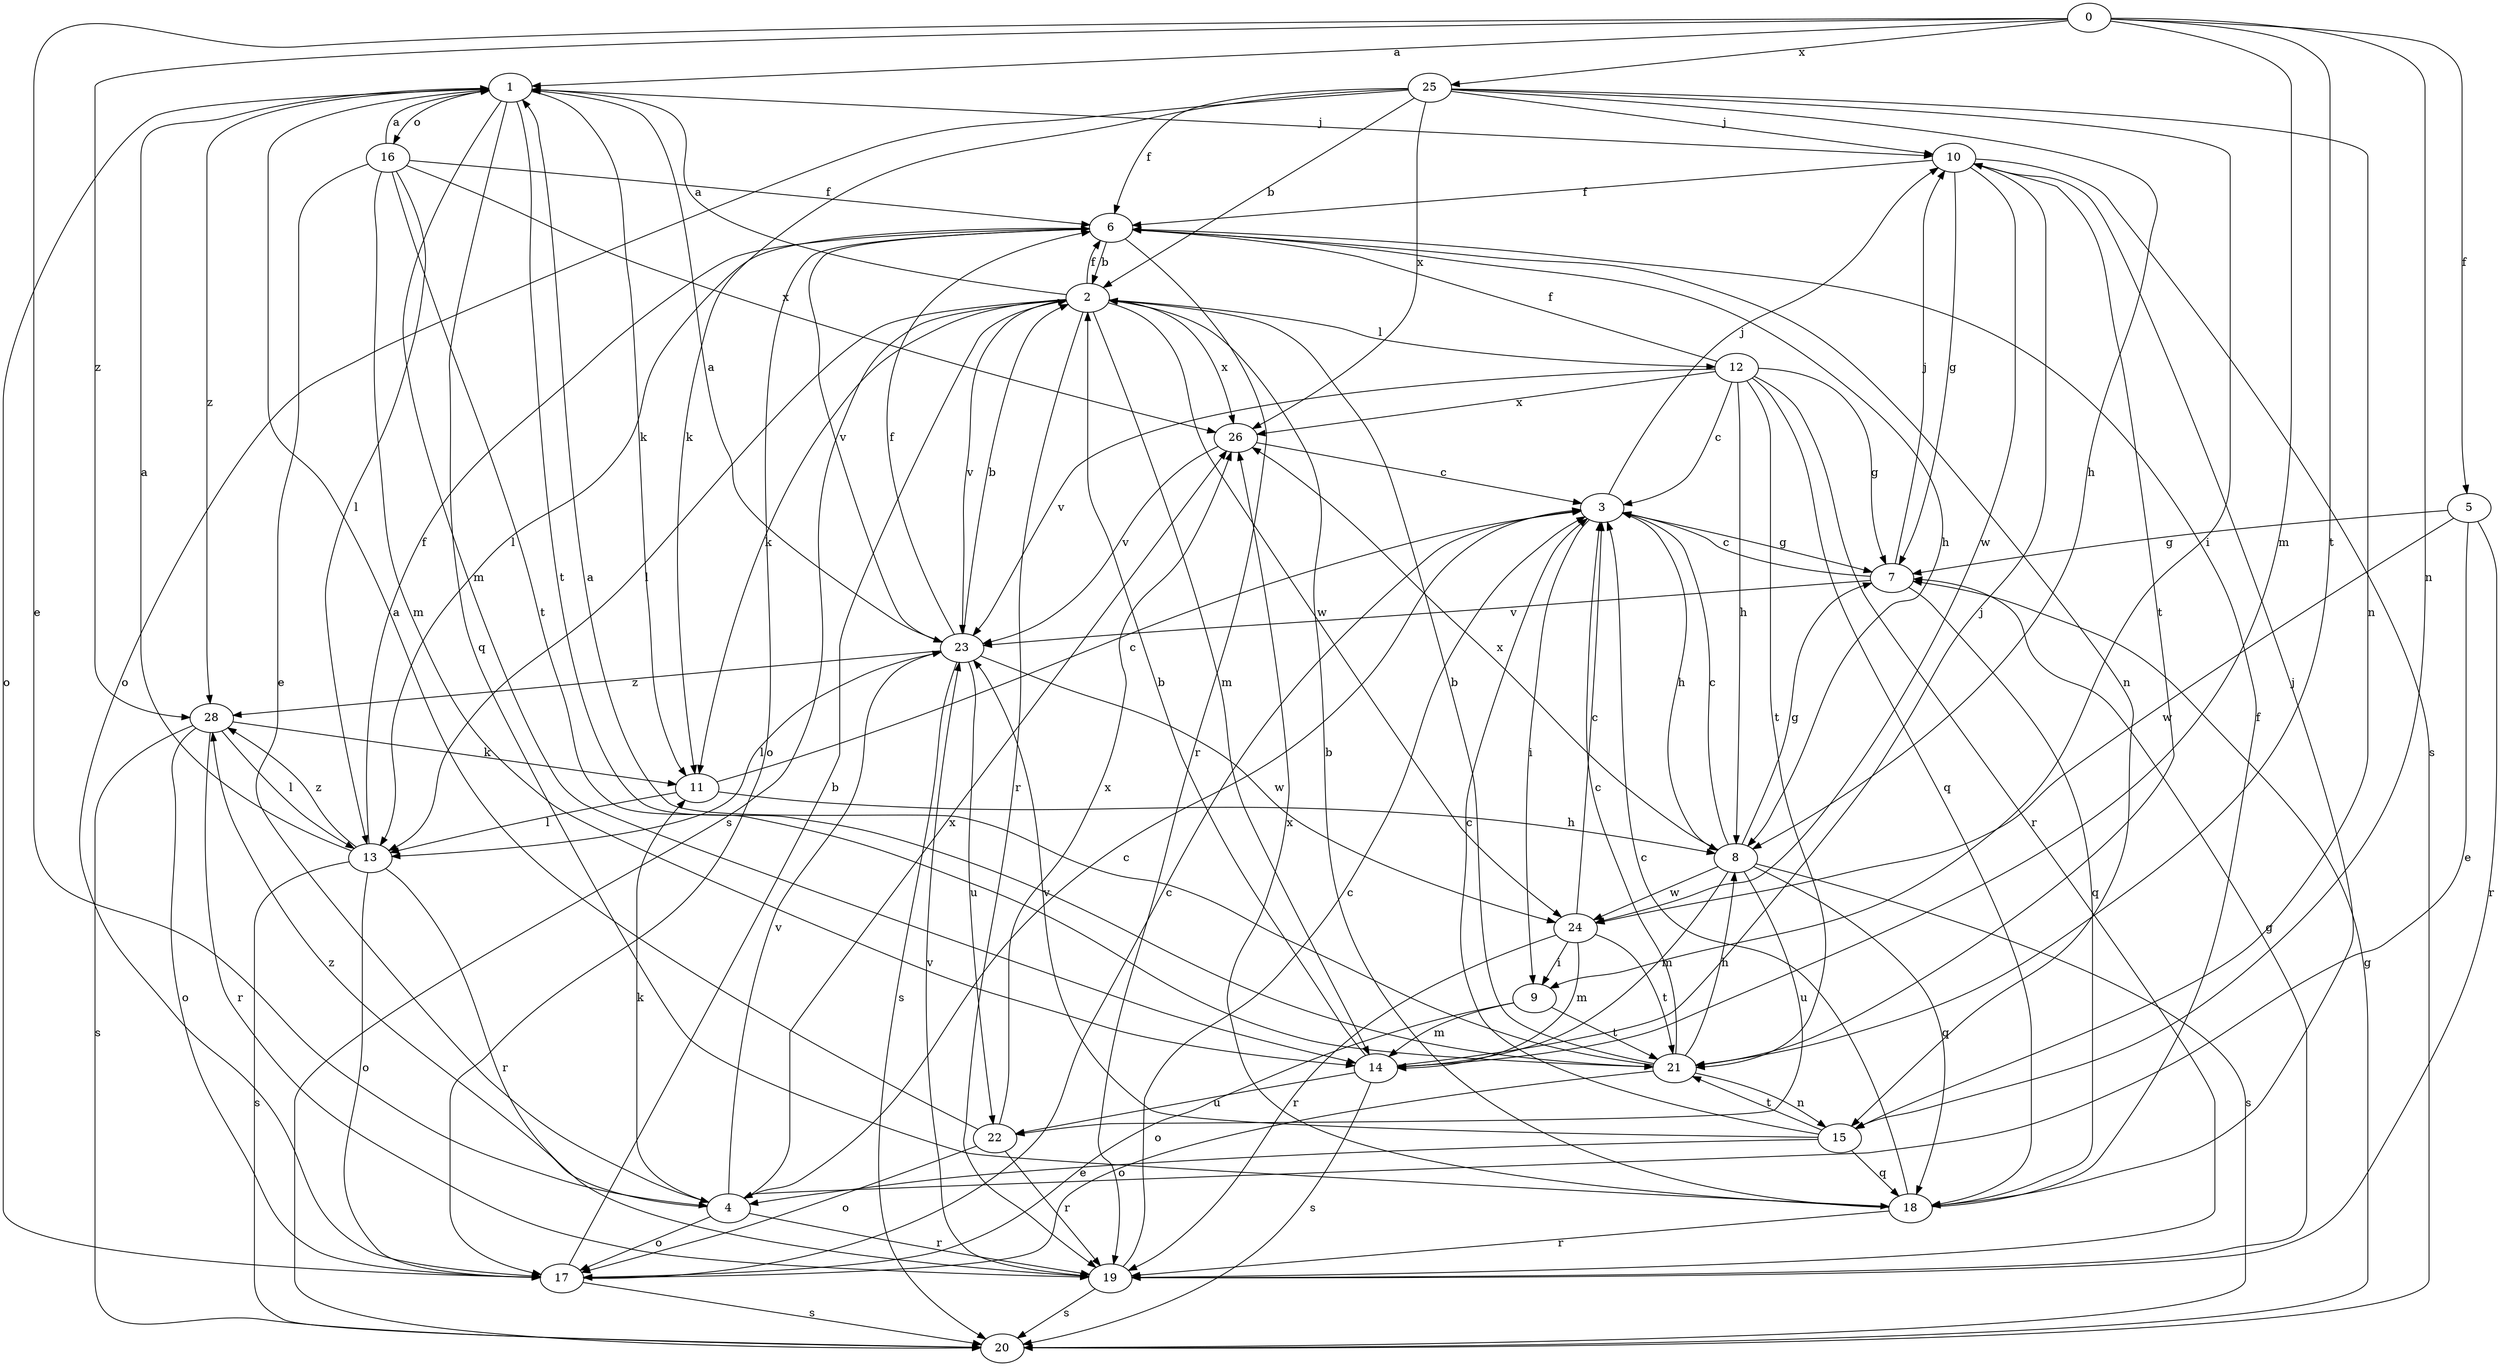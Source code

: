 strict digraph  {
0;
1;
2;
3;
4;
5;
6;
7;
8;
9;
10;
11;
12;
13;
14;
15;
16;
17;
18;
19;
20;
21;
22;
23;
24;
25;
26;
28;
0 -> 1  [label=a];
0 -> 4  [label=e];
0 -> 5  [label=f];
0 -> 14  [label=m];
0 -> 15  [label=n];
0 -> 21  [label=t];
0 -> 25  [label=x];
0 -> 28  [label=z];
1 -> 10  [label=j];
1 -> 11  [label=k];
1 -> 14  [label=m];
1 -> 16  [label=o];
1 -> 17  [label=o];
1 -> 18  [label=q];
1 -> 21  [label=t];
1 -> 28  [label=z];
2 -> 1  [label=a];
2 -> 6  [label=f];
2 -> 11  [label=k];
2 -> 12  [label=l];
2 -> 13  [label=l];
2 -> 14  [label=m];
2 -> 19  [label=r];
2 -> 20  [label=s];
2 -> 23  [label=v];
2 -> 24  [label=w];
2 -> 26  [label=x];
3 -> 7  [label=g];
3 -> 8  [label=h];
3 -> 9  [label=i];
3 -> 10  [label=j];
4 -> 3  [label=c];
4 -> 11  [label=k];
4 -> 17  [label=o];
4 -> 19  [label=r];
4 -> 23  [label=v];
4 -> 26  [label=x];
4 -> 28  [label=z];
5 -> 4  [label=e];
5 -> 7  [label=g];
5 -> 19  [label=r];
5 -> 24  [label=w];
6 -> 2  [label=b];
6 -> 8  [label=h];
6 -> 13  [label=l];
6 -> 15  [label=n];
6 -> 17  [label=o];
6 -> 19  [label=r];
6 -> 23  [label=v];
7 -> 3  [label=c];
7 -> 10  [label=j];
7 -> 18  [label=q];
7 -> 23  [label=v];
8 -> 3  [label=c];
8 -> 7  [label=g];
8 -> 14  [label=m];
8 -> 18  [label=q];
8 -> 20  [label=s];
8 -> 22  [label=u];
8 -> 24  [label=w];
8 -> 26  [label=x];
9 -> 14  [label=m];
9 -> 17  [label=o];
9 -> 21  [label=t];
10 -> 6  [label=f];
10 -> 7  [label=g];
10 -> 20  [label=s];
10 -> 21  [label=t];
10 -> 24  [label=w];
11 -> 3  [label=c];
11 -> 8  [label=h];
11 -> 13  [label=l];
12 -> 3  [label=c];
12 -> 6  [label=f];
12 -> 7  [label=g];
12 -> 8  [label=h];
12 -> 18  [label=q];
12 -> 19  [label=r];
12 -> 21  [label=t];
12 -> 23  [label=v];
12 -> 26  [label=x];
13 -> 1  [label=a];
13 -> 6  [label=f];
13 -> 17  [label=o];
13 -> 19  [label=r];
13 -> 20  [label=s];
13 -> 28  [label=z];
14 -> 2  [label=b];
14 -> 10  [label=j];
14 -> 20  [label=s];
14 -> 22  [label=u];
15 -> 3  [label=c];
15 -> 4  [label=e];
15 -> 18  [label=q];
15 -> 21  [label=t];
15 -> 23  [label=v];
16 -> 1  [label=a];
16 -> 4  [label=e];
16 -> 6  [label=f];
16 -> 13  [label=l];
16 -> 14  [label=m];
16 -> 21  [label=t];
16 -> 26  [label=x];
17 -> 2  [label=b];
17 -> 3  [label=c];
17 -> 20  [label=s];
18 -> 2  [label=b];
18 -> 3  [label=c];
18 -> 6  [label=f];
18 -> 10  [label=j];
18 -> 19  [label=r];
18 -> 26  [label=x];
19 -> 3  [label=c];
19 -> 7  [label=g];
19 -> 20  [label=s];
19 -> 23  [label=v];
20 -> 7  [label=g];
21 -> 1  [label=a];
21 -> 2  [label=b];
21 -> 3  [label=c];
21 -> 8  [label=h];
21 -> 15  [label=n];
21 -> 17  [label=o];
22 -> 1  [label=a];
22 -> 17  [label=o];
22 -> 19  [label=r];
22 -> 26  [label=x];
23 -> 1  [label=a];
23 -> 2  [label=b];
23 -> 6  [label=f];
23 -> 13  [label=l];
23 -> 20  [label=s];
23 -> 22  [label=u];
23 -> 24  [label=w];
23 -> 28  [label=z];
24 -> 3  [label=c];
24 -> 9  [label=i];
24 -> 14  [label=m];
24 -> 19  [label=r];
24 -> 21  [label=t];
25 -> 2  [label=b];
25 -> 6  [label=f];
25 -> 8  [label=h];
25 -> 9  [label=i];
25 -> 10  [label=j];
25 -> 11  [label=k];
25 -> 15  [label=n];
25 -> 17  [label=o];
25 -> 26  [label=x];
26 -> 3  [label=c];
26 -> 23  [label=v];
28 -> 11  [label=k];
28 -> 13  [label=l];
28 -> 17  [label=o];
28 -> 19  [label=r];
28 -> 20  [label=s];
}
